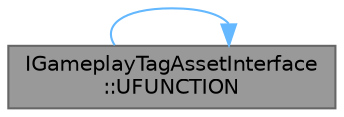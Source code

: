 digraph "IGameplayTagAssetInterface::UFUNCTION"
{
 // INTERACTIVE_SVG=YES
 // LATEX_PDF_SIZE
  bgcolor="transparent";
  edge [fontname=Helvetica,fontsize=10,labelfontname=Helvetica,labelfontsize=10];
  node [fontname=Helvetica,fontsize=10,shape=box,height=0.2,width=0.4];
  rankdir="LR";
  Node1 [id="Node000001",label="IGameplayTagAssetInterface\l::UFUNCTION",height=0.2,width=0.4,color="gray40", fillcolor="grey60", style="filled", fontcolor="black",tooltip="Check if the asset has a gameplay tag that matches against the specified tag (expands to include pare..."];
  Node1 -> Node1 [id="edge1_Node000001_Node000001",color="steelblue1",style="solid",tooltip=" "];
}
